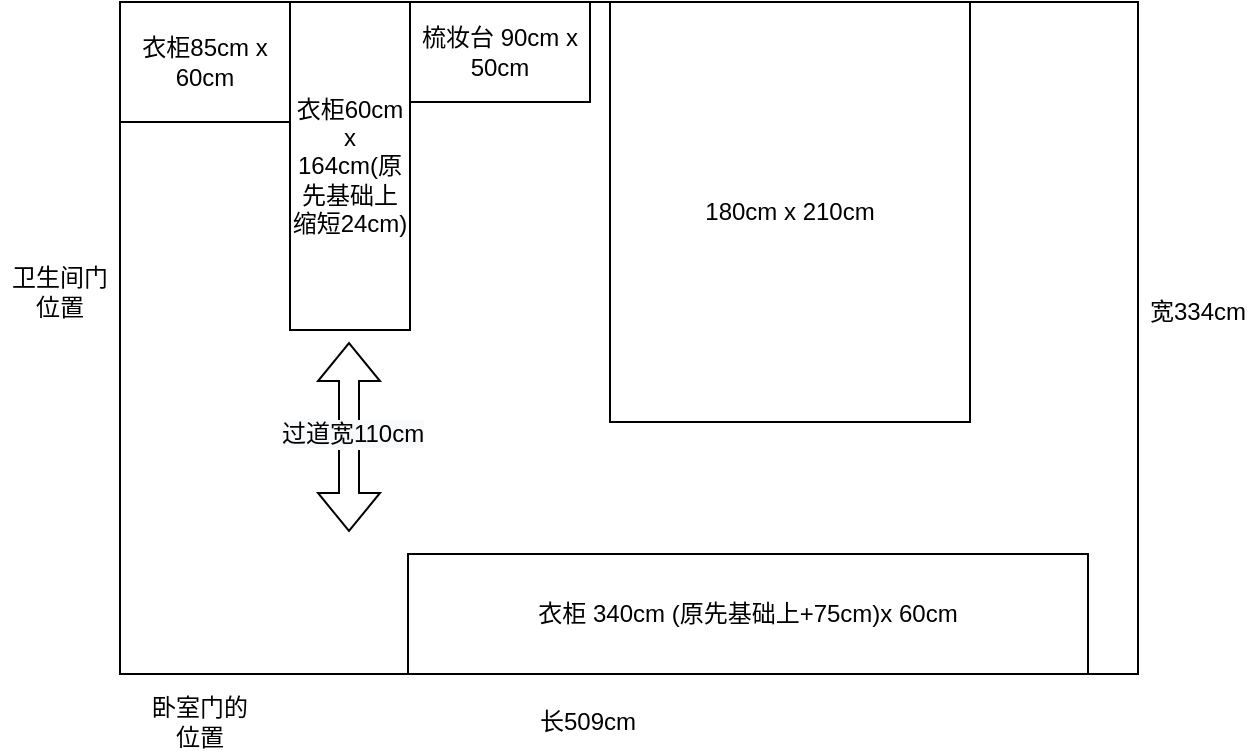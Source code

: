 <mxfile version="21.6.6" type="github">
  <diagram name="第 1 页" id="UDc22vJXyziLhrP-2u4Q">
    <mxGraphModel dx="1434" dy="765" grid="1" gridSize="10" guides="1" tooltips="1" connect="1" arrows="1" fold="1" page="1" pageScale="1" pageWidth="827" pageHeight="1169" math="0" shadow="0">
      <root>
        <mxCell id="0" />
        <mxCell id="1" parent="0" />
        <mxCell id="zelz65Pt464Hgcg35Wxo-1" value="" style="rounded=0;whiteSpace=wrap;html=1;" vertex="1" parent="1">
          <mxGeometry x="150" y="210" width="509" height="336" as="geometry" />
        </mxCell>
        <mxCell id="zelz65Pt464Hgcg35Wxo-2" value="衣柜85cm x 60cm" style="rounded=0;whiteSpace=wrap;html=1;" vertex="1" parent="1">
          <mxGeometry x="150" y="210" width="85" height="60" as="geometry" />
        </mxCell>
        <mxCell id="zelz65Pt464Hgcg35Wxo-3" value="衣柜60cm x 164cm(原先基础上缩短24cm)" style="rounded=0;whiteSpace=wrap;html=1;" vertex="1" parent="1">
          <mxGeometry x="235" y="210" width="60" height="164" as="geometry" />
        </mxCell>
        <mxCell id="zelz65Pt464Hgcg35Wxo-4" value="衣柜 340cm (原先基础上+75cm)x 60cm" style="rounded=0;whiteSpace=wrap;html=1;" vertex="1" parent="1">
          <mxGeometry x="294" y="486" width="340" height="60" as="geometry" />
        </mxCell>
        <mxCell id="zelz65Pt464Hgcg35Wxo-5" value="180cm x 210cm" style="rounded=0;whiteSpace=wrap;html=1;" vertex="1" parent="1">
          <mxGeometry x="395" y="210" width="180" height="210" as="geometry" />
        </mxCell>
        <mxCell id="zelz65Pt464Hgcg35Wxo-6" value="梳妆台 90cm x 50cm" style="rounded=0;whiteSpace=wrap;html=1;" vertex="1" parent="1">
          <mxGeometry x="295" y="210" width="90" height="50" as="geometry" />
        </mxCell>
        <mxCell id="zelz65Pt464Hgcg35Wxo-7" value="" style="shape=flexArrow;endArrow=classic;startArrow=classic;html=1;rounded=0;" edge="1" parent="1">
          <mxGeometry width="100" height="100" relative="1" as="geometry">
            <mxPoint x="264.5" y="475" as="sourcePoint" />
            <mxPoint x="264.5" y="380" as="targetPoint" />
          </mxGeometry>
        </mxCell>
        <mxCell id="zelz65Pt464Hgcg35Wxo-8" value="&lt;span style=&quot;font-size: 12px ; background-color: rgb(248 , 249 , 250)&quot;&gt;过道宽110cm&lt;/span&gt;" style="edgeLabel;html=1;align=center;verticalAlign=middle;resizable=0;points=[];" vertex="1" connectable="0" parent="zelz65Pt464Hgcg35Wxo-7">
          <mxGeometry x="0.032" y="-1" relative="1" as="geometry">
            <mxPoint as="offset" />
          </mxGeometry>
        </mxCell>
        <mxCell id="zelz65Pt464Hgcg35Wxo-9" value="宽334cm" style="text;html=1;strokeColor=none;fillColor=none;align=center;verticalAlign=middle;whiteSpace=wrap;rounded=0;" vertex="1" parent="1">
          <mxGeometry x="659" y="350" width="60" height="30" as="geometry" />
        </mxCell>
        <mxCell id="zelz65Pt464Hgcg35Wxo-10" value="长509cm" style="text;html=1;strokeColor=none;fillColor=none;align=center;verticalAlign=middle;whiteSpace=wrap;rounded=0;" vertex="1" parent="1">
          <mxGeometry x="354" y="555" width="60" height="30" as="geometry" />
        </mxCell>
        <mxCell id="zelz65Pt464Hgcg35Wxo-11" value="卫生间门位置" style="text;html=1;strokeColor=none;fillColor=none;align=center;verticalAlign=middle;whiteSpace=wrap;rounded=0;" vertex="1" parent="1">
          <mxGeometry x="90" y="340" width="60" height="30" as="geometry" />
        </mxCell>
        <mxCell id="zelz65Pt464Hgcg35Wxo-12" value="卧室门的位置" style="text;html=1;strokeColor=none;fillColor=none;align=center;verticalAlign=middle;whiteSpace=wrap;rounded=0;" vertex="1" parent="1">
          <mxGeometry x="160" y="555" width="60" height="30" as="geometry" />
        </mxCell>
      </root>
    </mxGraphModel>
  </diagram>
</mxfile>
